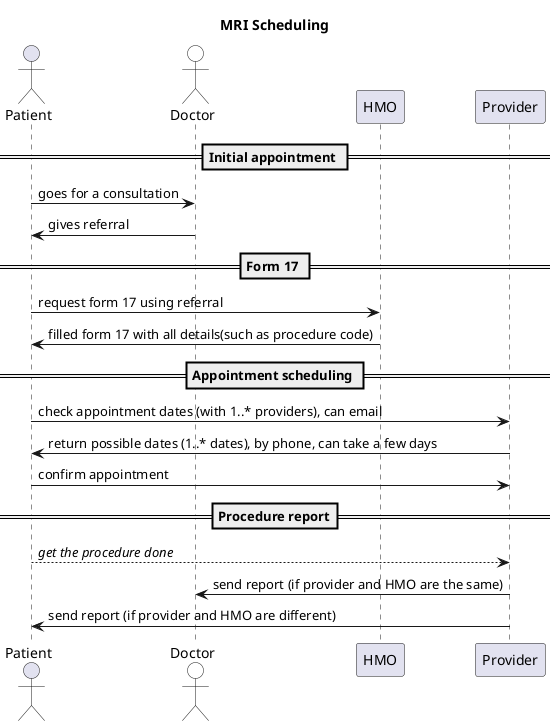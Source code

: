 @startuml
'see documentation at https://plantuml.com/sequence-diagram

title "MRI Scheduling"

actor Patient
actor Doctor #white
participant HMO
participant Provider

== Initial appointment ==
Patient -> Doctor: goes for a consultation
Doctor -> Patient: gives referral

== Form 17 ==
Patient -> HMO: request form 17 using referral
HMO -> Patient: filled form 17 with all details(such as procedure code)

== Appointment scheduling ==
Patient -> Provider: check appointment dates (with 1..* providers), can email
Provider -> Patient: return possible dates (1..* dates), by phone, can take a few days
Patient -> Provider: confirm appointment

== Procedure report==
Patient --> Provider: //get the procedure done//
Provider -> Doctor: send report (if provider and HMO are the same)
Provider -> Patient: send report (if provider and HMO are different)

@enduml
